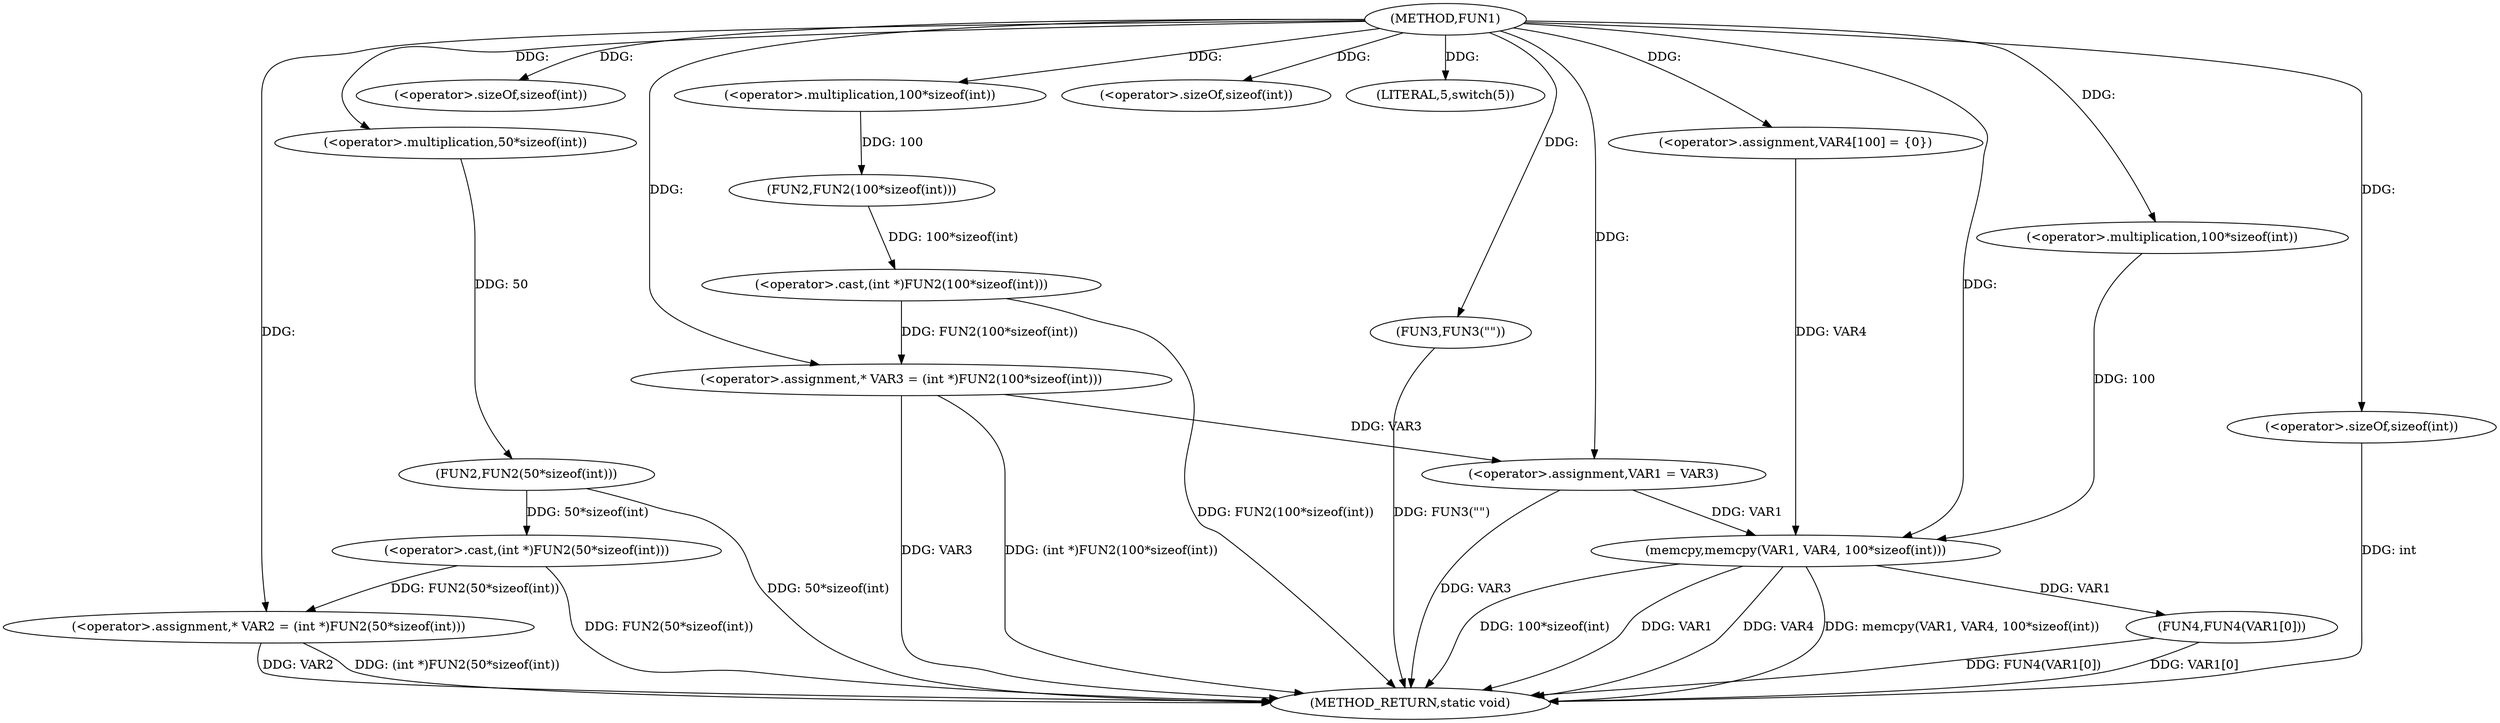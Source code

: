 digraph FUN1 {  
"1000100" [label = "(METHOD,FUN1)" ]
"1000150" [label = "(METHOD_RETURN,static void)" ]
"1000104" [label = "(<operator>.assignment,* VAR2 = (int *)FUN2(50*sizeof(int)))" ]
"1000106" [label = "(<operator>.cast,(int *)FUN2(50*sizeof(int)))" ]
"1000108" [label = "(FUN2,FUN2(50*sizeof(int)))" ]
"1000109" [label = "(<operator>.multiplication,50*sizeof(int))" ]
"1000111" [label = "(<operator>.sizeOf,sizeof(int))" ]
"1000114" [label = "(<operator>.assignment,* VAR3 = (int *)FUN2(100*sizeof(int)))" ]
"1000116" [label = "(<operator>.cast,(int *)FUN2(100*sizeof(int)))" ]
"1000118" [label = "(FUN2,FUN2(100*sizeof(int)))" ]
"1000119" [label = "(<operator>.multiplication,100*sizeof(int))" ]
"1000121" [label = "(<operator>.sizeOf,sizeof(int))" ]
"1000124" [label = "(LITERAL,5,switch(5))" ]
"1000127" [label = "(FUN3,FUN3(\"\"))" ]
"1000131" [label = "(<operator>.assignment,VAR1 = VAR3)" ]
"1000137" [label = "(<operator>.assignment,VAR4[100] = {0})" ]
"1000139" [label = "(memcpy,memcpy(VAR1, VAR4, 100*sizeof(int)))" ]
"1000142" [label = "(<operator>.multiplication,100*sizeof(int))" ]
"1000144" [label = "(<operator>.sizeOf,sizeof(int))" ]
"1000146" [label = "(FUN4,FUN4(VAR1[0]))" ]
  "1000139" -> "1000150"  [ label = "DDG: 100*sizeof(int)"] 
  "1000106" -> "1000150"  [ label = "DDG: FUN2(50*sizeof(int))"] 
  "1000104" -> "1000150"  [ label = "DDG: VAR2"] 
  "1000139" -> "1000150"  [ label = "DDG: VAR1"] 
  "1000114" -> "1000150"  [ label = "DDG: VAR3"] 
  "1000127" -> "1000150"  [ label = "DDG: FUN3(\"\")"] 
  "1000116" -> "1000150"  [ label = "DDG: FUN2(100*sizeof(int))"] 
  "1000131" -> "1000150"  [ label = "DDG: VAR3"] 
  "1000144" -> "1000150"  [ label = "DDG: int"] 
  "1000146" -> "1000150"  [ label = "DDG: FUN4(VAR1[0])"] 
  "1000139" -> "1000150"  [ label = "DDG: VAR4"] 
  "1000139" -> "1000150"  [ label = "DDG: memcpy(VAR1, VAR4, 100*sizeof(int))"] 
  "1000146" -> "1000150"  [ label = "DDG: VAR1[0]"] 
  "1000114" -> "1000150"  [ label = "DDG: (int *)FUN2(100*sizeof(int))"] 
  "1000104" -> "1000150"  [ label = "DDG: (int *)FUN2(50*sizeof(int))"] 
  "1000108" -> "1000150"  [ label = "DDG: 50*sizeof(int)"] 
  "1000106" -> "1000104"  [ label = "DDG: FUN2(50*sizeof(int))"] 
  "1000100" -> "1000104"  [ label = "DDG: "] 
  "1000108" -> "1000106"  [ label = "DDG: 50*sizeof(int)"] 
  "1000109" -> "1000108"  [ label = "DDG: 50"] 
  "1000100" -> "1000109"  [ label = "DDG: "] 
  "1000100" -> "1000111"  [ label = "DDG: "] 
  "1000116" -> "1000114"  [ label = "DDG: FUN2(100*sizeof(int))"] 
  "1000100" -> "1000114"  [ label = "DDG: "] 
  "1000118" -> "1000116"  [ label = "DDG: 100*sizeof(int)"] 
  "1000119" -> "1000118"  [ label = "DDG: 100"] 
  "1000100" -> "1000119"  [ label = "DDG: "] 
  "1000100" -> "1000121"  [ label = "DDG: "] 
  "1000100" -> "1000124"  [ label = "DDG: "] 
  "1000100" -> "1000127"  [ label = "DDG: "] 
  "1000114" -> "1000131"  [ label = "DDG: VAR3"] 
  "1000100" -> "1000131"  [ label = "DDG: "] 
  "1000100" -> "1000137"  [ label = "DDG: "] 
  "1000131" -> "1000139"  [ label = "DDG: VAR1"] 
  "1000100" -> "1000139"  [ label = "DDG: "] 
  "1000137" -> "1000139"  [ label = "DDG: VAR4"] 
  "1000142" -> "1000139"  [ label = "DDG: 100"] 
  "1000100" -> "1000142"  [ label = "DDG: "] 
  "1000100" -> "1000144"  [ label = "DDG: "] 
  "1000139" -> "1000146"  [ label = "DDG: VAR1"] 
}
